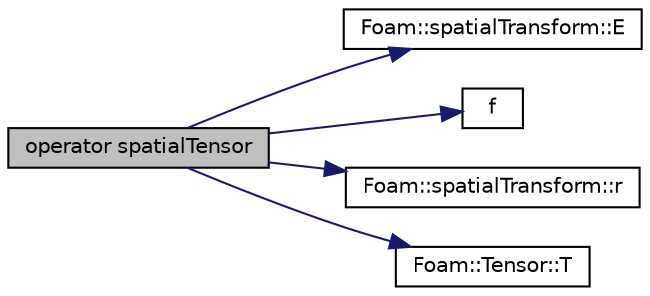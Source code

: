digraph "operator spatialTensor"
{
  bgcolor="transparent";
  edge [fontname="Helvetica",fontsize="10",labelfontname="Helvetica",labelfontsize="10"];
  node [fontname="Helvetica",fontsize="10",shape=record];
  rankdir="LR";
  Node2 [label="operator spatialTensor",height=0.2,width=0.4,color="black", fillcolor="grey75", style="filled", fontcolor="black"];
  Node2 -> Node3 [color="midnightblue",fontsize="10",style="solid",fontname="Helvetica"];
  Node3 [label="Foam::spatialTransform::E",height=0.2,width=0.4,color="black",URL="$a29465.html#a32910bd862777050173d2382359f2ea7",tooltip="Return the rotation tensor. "];
  Node2 -> Node4 [color="midnightblue",fontsize="10",style="solid",fontname="Helvetica"];
  Node4 [label="f",height=0.2,width=0.4,color="black",URL="$a18335.html#a888be93833ac7a23170555c69c690288"];
  Node2 -> Node5 [color="midnightblue",fontsize="10",style="solid",fontname="Helvetica"];
  Node5 [label="Foam::spatialTransform::r",height=0.2,width=0.4,color="black",URL="$a29465.html#a1d9aee63f5fa2a8d55f08cbfd91f75c5",tooltip="Return the translation vector. "];
  Node2 -> Node6 [color="midnightblue",fontsize="10",style="solid",fontname="Helvetica"];
  Node6 [label="Foam::Tensor::T",height=0.2,width=0.4,color="black",URL="$a28789.html#a12920d6e112e0fa9c723bc489c9d067b",tooltip="Return transpose. "];
}

